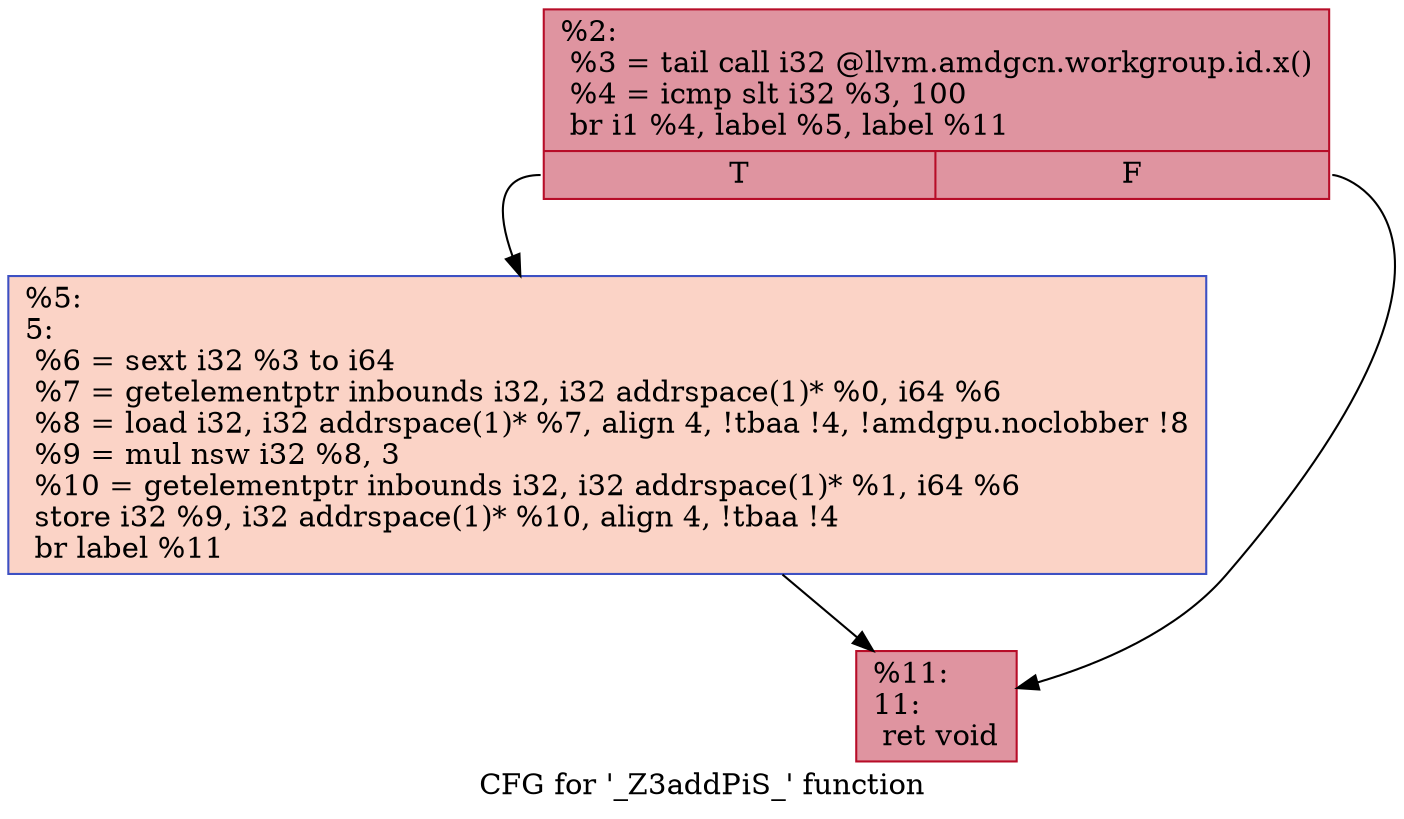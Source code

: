 digraph "CFG for '_Z3addPiS_' function" {
	label="CFG for '_Z3addPiS_' function";

	Node0x5b96c50 [shape=record,color="#b70d28ff", style=filled, fillcolor="#b70d2870",label="{%2:\l  %3 = tail call i32 @llvm.amdgcn.workgroup.id.x()\l  %4 = icmp slt i32 %3, 100\l  br i1 %4, label %5, label %11\l|{<s0>T|<s1>F}}"];
	Node0x5b96c50:s0 -> Node0x5b97590;
	Node0x5b96c50:s1 -> Node0x5b97620;
	Node0x5b97590 [shape=record,color="#3d50c3ff", style=filled, fillcolor="#f59c7d70",label="{%5:\l5:                                                \l  %6 = sext i32 %3 to i64\l  %7 = getelementptr inbounds i32, i32 addrspace(1)* %0, i64 %6\l  %8 = load i32, i32 addrspace(1)* %7, align 4, !tbaa !4, !amdgpu.noclobber !8\l  %9 = mul nsw i32 %8, 3\l  %10 = getelementptr inbounds i32, i32 addrspace(1)* %1, i64 %6\l  store i32 %9, i32 addrspace(1)* %10, align 4, !tbaa !4\l  br label %11\l}"];
	Node0x5b97590 -> Node0x5b97620;
	Node0x5b97620 [shape=record,color="#b70d28ff", style=filled, fillcolor="#b70d2870",label="{%11:\l11:                                               \l  ret void\l}"];
}
